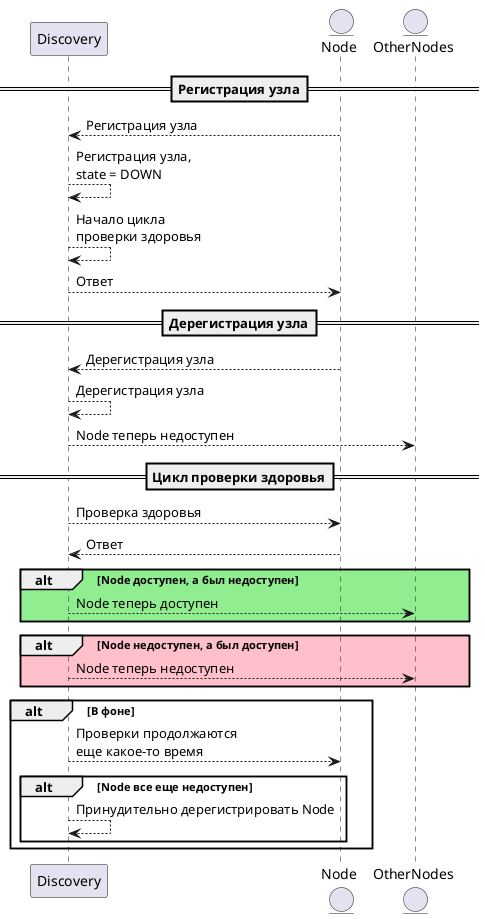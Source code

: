 @startuml seq
participant Discovery
entity Node
entity OtherNodes

==Регистрация узла==
Node --> Discovery: Регистрация узла
Discovery --> Discovery: Регистрация узлa,\nstate = DOWN
Discovery --> Discovery: Начало цикла\nпроверки здоровья
Node <-- Discovery: Ответ

==Дерегистрация узла==
Node --> Discovery: Дерегистрация узла
Discovery --> Discovery: Дерегистрация узла
Discovery --> OtherNodes: Node теперь недоступен

==Цикл проверки здоровья==
Discovery --> Node: Проверка здоровья
Discovery <-- Node: Ответ

alt #LightGreen Node доступен, а был недоступен
    Discovery --> OtherNodes: Node теперь доступен
end

alt #Pink Node недоступен, а был доступен
    Discovery --> OtherNodes: Node теперь недоступен
end

alt В фоне
Discovery --> Node: Проверки продолжаются\nеще какое-то время
alt Node все еще недоступен
    Discovery --> Discovery: Принудительно дерегистрировать Node
end
end

@enduml